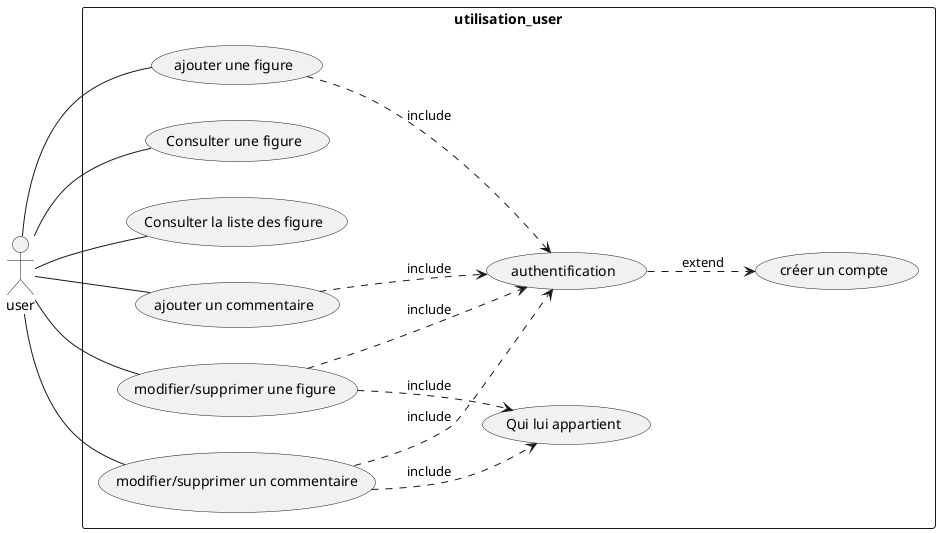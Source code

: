 @startuml Cas_d_utilisation_user
scale 1
Left to right direction
skinparam packageStyle rect
actor user

rectangle utilisation_user{
(user) -- (ajouter une figure)
(user) -- (Consulter une figure)
(user) -- (Consulter la liste des figure)
(user) -- (ajouter un commentaire)
(user) -- (modifier/supprimer un commentaire)
(user) -- (modifier/supprimer une figure)

(modifier/supprimer une figure) ..> (Qui lui appartient) :include

(modifier/supprimer une figure) ..> (authentification) :include
(ajouter une figure) ..> (authentification) :include
(ajouter un commentaire) ..> (authentification) :include
(modifier/supprimer un commentaire) ..> (authentification) :include
(modifier/supprimer un commentaire) ..> (Qui lui appartient) :include

(authentification) ..> (créer un compte) :extend

}
@enduml

